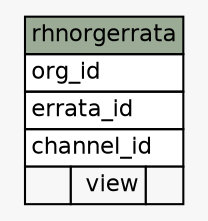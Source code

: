 // dot 2.26.0 on Linux 2.6.32-696.6.3.el6.x86_64
// SchemaSpy rev 590
digraph "rhnorgerrata" {
  graph [
    rankdir="RL"
    bgcolor="#f7f7f7"
    nodesep="0.18"
    ranksep="0.46"
    fontname="Helvetica"
    fontsize="11"
  ];
  node [
    fontname="Helvetica"
    fontsize="11"
    shape="plaintext"
  ];
  edge [
    arrowsize="0.8"
  ];
  "rhnorgerrata" [
    label=<
    <TABLE BORDER="0" CELLBORDER="1" CELLSPACING="0" BGCOLOR="#ffffff">
      <TR><TD COLSPAN="3" BGCOLOR="#9bab96" ALIGN="CENTER">rhnorgerrata</TD></TR>
      <TR><TD PORT="org_id" COLSPAN="3" ALIGN="LEFT">org_id</TD></TR>
      <TR><TD PORT="errata_id" COLSPAN="3" ALIGN="LEFT">errata_id</TD></TR>
      <TR><TD PORT="channel_id" COLSPAN="3" ALIGN="LEFT">channel_id</TD></TR>
      <TR><TD ALIGN="LEFT" BGCOLOR="#f7f7f7">  </TD><TD ALIGN="RIGHT" BGCOLOR="#f7f7f7">view</TD><TD ALIGN="RIGHT" BGCOLOR="#f7f7f7">  </TD></TR>
    </TABLE>>
    URL="tables/rhnorgerrata.html"
    tooltip="rhnorgerrata"
  ];
}
